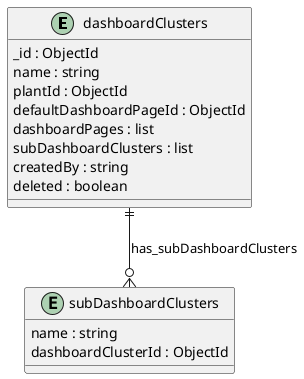 @startuml dashboardClusters_Diagram

entity "dashboardClusters" as dashboardClusters {
  _id : ObjectId
  name : string
  plantId : ObjectId
  defaultDashboardPageId : ObjectId
  dashboardPages : list
  subDashboardClusters : list
  createdBy : string
  deleted : boolean
}

entity "subDashboardClusters" as subDashboardClusters {
  name : string
  dashboardClusterId : ObjectId
}

' // Relationships
dashboardClusters ||--o{ subDashboardClusters : has_subDashboardClusters
@enduml